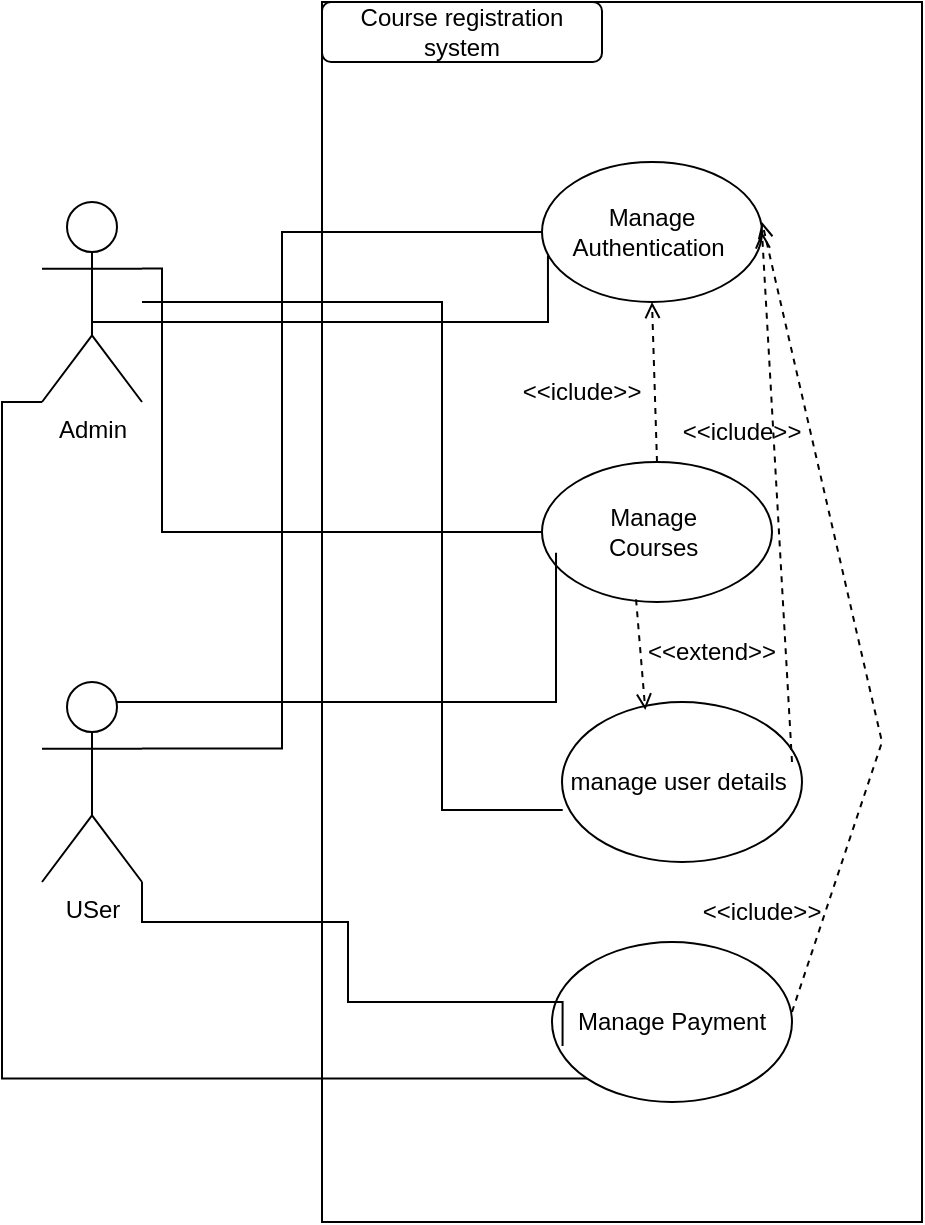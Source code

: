 <mxfile version="27.0.5">
  <diagram name="Page-1" id="h1fZJ96Ti8Orqv0g937v">
    <mxGraphModel dx="1213" dy="756" grid="1" gridSize="10" guides="1" tooltips="1" connect="1" arrows="1" fold="1" page="1" pageScale="1" pageWidth="850" pageHeight="1100" math="0" shadow="0">
      <root>
        <mxCell id="0" />
        <mxCell id="1" parent="0" />
        <mxCell id="oWsjLQgu1n_8Os-_sJrJ-4" value="" style="rounded=0;whiteSpace=wrap;html=1;" parent="1" vertex="1">
          <mxGeometry x="190" y="70" width="300" height="610" as="geometry" />
        </mxCell>
        <mxCell id="oWsjLQgu1n_8Os-_sJrJ-5" value="Course registration system" style="rounded=1;whiteSpace=wrap;html=1;" parent="1" vertex="1">
          <mxGeometry x="190" y="70" width="140" height="30" as="geometry" />
        </mxCell>
        <mxCell id="oWsjLQgu1n_8Os-_sJrJ-18" style="edgeStyle=orthogonalEdgeStyle;rounded=0;orthogonalLoop=1;jettySize=auto;html=1;exitX=1;exitY=0.333;exitDx=0;exitDy=0;exitPerimeter=0;entryX=0;entryY=0.5;entryDx=0;entryDy=0;endArrow=none;startFill=0;" parent="1" source="oWsjLQgu1n_8Os-_sJrJ-6" target="oWsjLQgu1n_8Os-_sJrJ-13" edge="1">
          <mxGeometry relative="1" as="geometry">
            <Array as="points">
              <mxPoint x="110" y="203" />
              <mxPoint x="110" y="335" />
            </Array>
          </mxGeometry>
        </mxCell>
        <mxCell id="oWsjLQgu1n_8Os-_sJrJ-23" style="edgeStyle=orthogonalEdgeStyle;rounded=0;orthogonalLoop=1;jettySize=auto;html=1;exitX=0;exitY=1;exitDx=0;exitDy=0;exitPerimeter=0;entryX=0;entryY=1;entryDx=0;entryDy=0;endArrow=none;startFill=0;" parent="1" source="oWsjLQgu1n_8Os-_sJrJ-6" target="oWsjLQgu1n_8Os-_sJrJ-14" edge="1">
          <mxGeometry relative="1" as="geometry">
            <Array as="points">
              <mxPoint x="30" y="270" />
              <mxPoint x="30" y="608" />
            </Array>
          </mxGeometry>
        </mxCell>
        <mxCell id="oWsjLQgu1n_8Os-_sJrJ-6" value="Admin" style="shape=umlActor;verticalLabelPosition=bottom;verticalAlign=top;html=1;outlineConnect=0;" parent="1" vertex="1">
          <mxGeometry x="50" y="170" width="50" height="100" as="geometry" />
        </mxCell>
        <mxCell id="oWsjLQgu1n_8Os-_sJrJ-17" style="edgeStyle=orthogonalEdgeStyle;rounded=0;orthogonalLoop=1;jettySize=auto;html=1;exitX=1;exitY=0.333;exitDx=0;exitDy=0;exitPerimeter=0;entryX=0;entryY=0.5;entryDx=0;entryDy=0;endArrow=none;startFill=0;" parent="1" source="oWsjLQgu1n_8Os-_sJrJ-7" target="oWsjLQgu1n_8Os-_sJrJ-12" edge="1">
          <mxGeometry relative="1" as="geometry">
            <Array as="points">
              <mxPoint x="170" y="443" />
              <mxPoint x="170" y="185" />
            </Array>
          </mxGeometry>
        </mxCell>
        <mxCell id="oWsjLQgu1n_8Os-_sJrJ-7" value="USer" style="shape=umlActor;verticalLabelPosition=bottom;verticalAlign=top;html=1;outlineConnect=0;" parent="1" vertex="1">
          <mxGeometry x="50" y="410" width="50" height="100" as="geometry" />
        </mxCell>
        <mxCell id="oWsjLQgu1n_8Os-_sJrJ-12" value="Manage Authentication&amp;nbsp;" style="ellipse;whiteSpace=wrap;html=1;" parent="1" vertex="1">
          <mxGeometry x="300" y="150" width="110" height="70" as="geometry" />
        </mxCell>
        <mxCell id="oWsjLQgu1n_8Os-_sJrJ-13" value="Manage&amp;nbsp;&lt;div&gt;Courses&amp;nbsp;&lt;/div&gt;" style="ellipse;whiteSpace=wrap;html=1;" parent="1" vertex="1">
          <mxGeometry x="300" y="300" width="115" height="70" as="geometry" />
        </mxCell>
        <mxCell id="oWsjLQgu1n_8Os-_sJrJ-14" value="Manage Payment" style="ellipse;whiteSpace=wrap;html=1;" parent="1" vertex="1">
          <mxGeometry x="305" y="540" width="120" height="80" as="geometry" />
        </mxCell>
        <mxCell id="oWsjLQgu1n_8Os-_sJrJ-15" value="manage user details&amp;nbsp;" style="ellipse;whiteSpace=wrap;html=1;" parent="1" vertex="1">
          <mxGeometry x="310" y="420" width="120" height="80" as="geometry" />
        </mxCell>
        <mxCell id="oWsjLQgu1n_8Os-_sJrJ-16" style="edgeStyle=orthogonalEdgeStyle;rounded=0;orthogonalLoop=1;jettySize=auto;html=1;exitX=0.5;exitY=0.5;exitDx=0;exitDy=0;exitPerimeter=0;entryX=0.027;entryY=0.667;entryDx=0;entryDy=0;entryPerimeter=0;endArrow=none;startFill=0;" parent="1" source="oWsjLQgu1n_8Os-_sJrJ-6" target="oWsjLQgu1n_8Os-_sJrJ-12" edge="1">
          <mxGeometry relative="1" as="geometry">
            <Array as="points">
              <mxPoint x="75" y="230" />
              <mxPoint x="303" y="230" />
            </Array>
          </mxGeometry>
        </mxCell>
        <mxCell id="oWsjLQgu1n_8Os-_sJrJ-19" style="edgeStyle=orthogonalEdgeStyle;rounded=0;orthogonalLoop=1;jettySize=auto;html=1;exitX=0.75;exitY=0.1;exitDx=0;exitDy=0;exitPerimeter=0;entryX=0.061;entryY=0.648;entryDx=0;entryDy=0;entryPerimeter=0;endArrow=none;startFill=0;" parent="1" source="oWsjLQgu1n_8Os-_sJrJ-7" target="oWsjLQgu1n_8Os-_sJrJ-13" edge="1">
          <mxGeometry relative="1" as="geometry" />
        </mxCell>
        <mxCell id="oWsjLQgu1n_8Os-_sJrJ-20" style="edgeStyle=orthogonalEdgeStyle;rounded=0;orthogonalLoop=1;jettySize=auto;html=1;entryX=0.003;entryY=0.675;entryDx=0;entryDy=0;entryPerimeter=0;endArrow=none;startFill=0;" parent="1" source="oWsjLQgu1n_8Os-_sJrJ-6" target="oWsjLQgu1n_8Os-_sJrJ-15" edge="1">
          <mxGeometry relative="1" as="geometry">
            <Array as="points">
              <mxPoint x="250" y="220" />
              <mxPoint x="250" y="474" />
            </Array>
          </mxGeometry>
        </mxCell>
        <mxCell id="oWsjLQgu1n_8Os-_sJrJ-21" style="edgeStyle=orthogonalEdgeStyle;rounded=0;orthogonalLoop=1;jettySize=auto;html=1;exitX=1;exitY=1;exitDx=0;exitDy=0;exitPerimeter=0;entryX=0.044;entryY=0.65;entryDx=0;entryDy=0;entryPerimeter=0;endArrow=none;startFill=0;" parent="1" source="oWsjLQgu1n_8Os-_sJrJ-7" target="oWsjLQgu1n_8Os-_sJrJ-14" edge="1">
          <mxGeometry relative="1" as="geometry">
            <Array as="points">
              <mxPoint x="100" y="530" />
              <mxPoint x="203" y="530" />
              <mxPoint x="203" y="570" />
              <mxPoint x="310" y="570" />
            </Array>
          </mxGeometry>
        </mxCell>
        <mxCell id="USsWTnfCRRfZRoTEQXKX-2" value="&amp;lt;&amp;lt;iclude&amp;gt;&amp;gt;" style="text;html=1;align=center;verticalAlign=middle;whiteSpace=wrap;rounded=0;" vertex="1" parent="1">
          <mxGeometry x="290" y="250" width="60" height="30" as="geometry" />
        </mxCell>
        <mxCell id="USsWTnfCRRfZRoTEQXKX-3" value="" style="html=1;verticalAlign=bottom;labelBackgroundColor=none;endArrow=open;endFill=0;dashed=1;rounded=0;exitX=0.5;exitY=0;exitDx=0;exitDy=0;entryX=0.5;entryY=1;entryDx=0;entryDy=0;" edge="1" parent="1" source="oWsjLQgu1n_8Os-_sJrJ-13" target="oWsjLQgu1n_8Os-_sJrJ-12">
          <mxGeometry width="160" relative="1" as="geometry">
            <mxPoint x="220" y="219" as="sourcePoint" />
            <mxPoint x="380" y="219" as="targetPoint" />
          </mxGeometry>
        </mxCell>
        <mxCell id="USsWTnfCRRfZRoTEQXKX-7" value="" style="html=1;verticalAlign=bottom;labelBackgroundColor=none;endArrow=open;endFill=0;dashed=1;rounded=0;exitX=0.5;exitY=0;exitDx=0;exitDy=0;entryX=1;entryY=0.5;entryDx=0;entryDy=0;" edge="1" parent="1" target="oWsjLQgu1n_8Os-_sJrJ-12">
          <mxGeometry width="160" relative="1" as="geometry">
            <mxPoint x="425" y="450" as="sourcePoint" />
            <mxPoint x="422" y="370" as="targetPoint" />
          </mxGeometry>
        </mxCell>
        <mxCell id="USsWTnfCRRfZRoTEQXKX-8" value="&amp;lt;&amp;lt;iclude&amp;gt;&amp;gt;" style="text;html=1;align=center;verticalAlign=middle;whiteSpace=wrap;rounded=0;" vertex="1" parent="1">
          <mxGeometry x="370" y="270" width="60" height="30" as="geometry" />
        </mxCell>
        <mxCell id="USsWTnfCRRfZRoTEQXKX-9" value="&amp;lt;&amp;lt;iclude&amp;gt;&amp;gt;" style="text;html=1;align=center;verticalAlign=middle;whiteSpace=wrap;rounded=0;" vertex="1" parent="1">
          <mxGeometry x="380" y="510" width="60" height="30" as="geometry" />
        </mxCell>
        <mxCell id="USsWTnfCRRfZRoTEQXKX-10" value="" style="html=1;verticalAlign=bottom;labelBackgroundColor=none;endArrow=open;endFill=0;dashed=1;rounded=0;exitX=0.5;exitY=0;exitDx=0;exitDy=0;" edge="1" parent="1">
          <mxGeometry width="160" relative="1" as="geometry">
            <mxPoint x="425" y="575" as="sourcePoint" />
            <mxPoint x="410" y="180" as="targetPoint" />
            <Array as="points">
              <mxPoint x="470" y="440" />
            </Array>
          </mxGeometry>
        </mxCell>
        <mxCell id="USsWTnfCRRfZRoTEQXKX-16" value="" style="html=1;verticalAlign=bottom;labelBackgroundColor=none;endArrow=open;endFill=0;dashed=1;rounded=0;exitX=0.409;exitY=0.981;exitDx=0;exitDy=0;entryX=0.347;entryY=0.05;entryDx=0;entryDy=0;exitPerimeter=0;entryPerimeter=0;" edge="1" parent="1" source="oWsjLQgu1n_8Os-_sJrJ-13" target="oWsjLQgu1n_8Os-_sJrJ-15">
          <mxGeometry width="160" relative="1" as="geometry">
            <mxPoint x="383" y="430" as="sourcePoint" />
            <mxPoint x="380" y="350" as="targetPoint" />
          </mxGeometry>
        </mxCell>
        <mxCell id="USsWTnfCRRfZRoTEQXKX-17" value="&amp;lt;&amp;lt;extend&amp;gt;&amp;gt;" style="text;html=1;align=center;verticalAlign=middle;whiteSpace=wrap;rounded=0;" vertex="1" parent="1">
          <mxGeometry x="355" y="380" width="60" height="30" as="geometry" />
        </mxCell>
      </root>
    </mxGraphModel>
  </diagram>
</mxfile>
